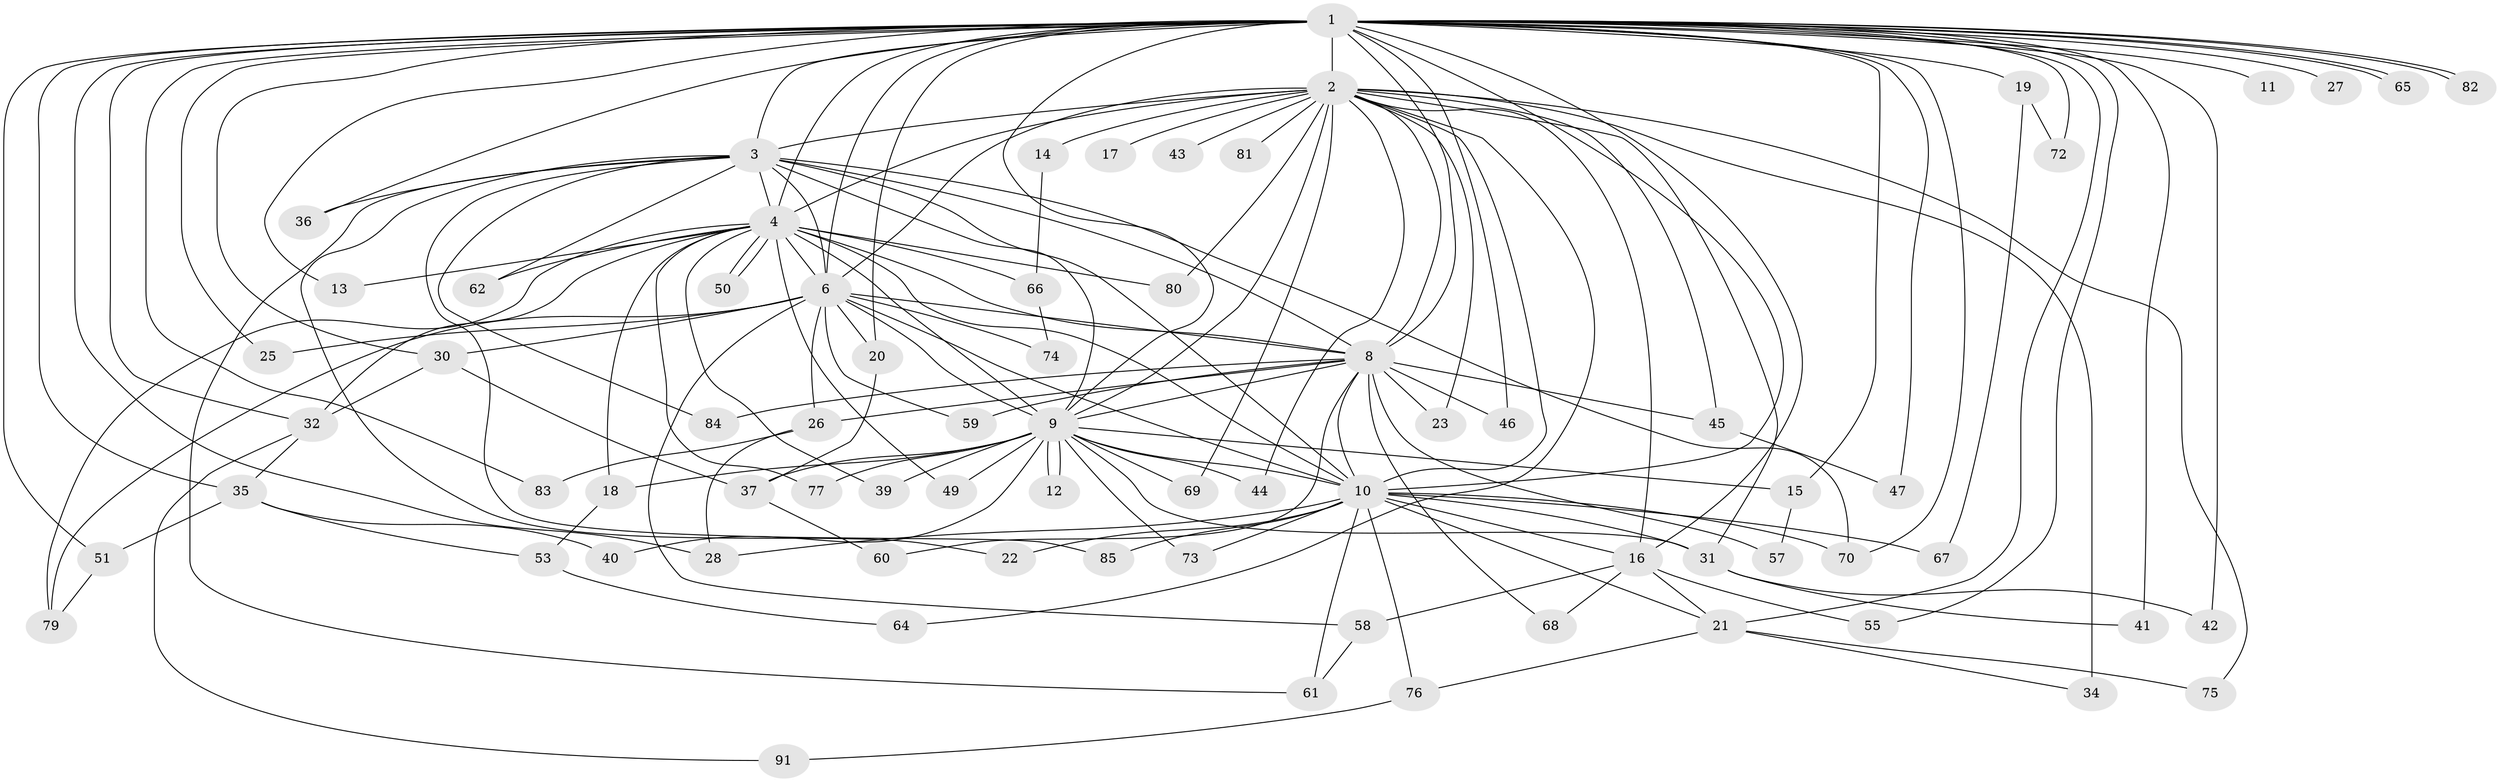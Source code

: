 // Generated by graph-tools (version 1.1) at 2025/51/02/27/25 19:51:50]
// undirected, 73 vertices, 160 edges
graph export_dot {
graph [start="1"]
  node [color=gray90,style=filled];
  1 [super="+7"];
  2 [super="+5"];
  3 [super="+52"];
  4 [super="+24"];
  6 [super="+92"];
  8 [super="+88"];
  9 [super="+71"];
  10 [super="+33"];
  11;
  12;
  13;
  14 [super="+86"];
  15 [super="+29"];
  16 [super="+54"];
  17;
  18;
  19;
  20;
  21 [super="+78"];
  22;
  23;
  25;
  26;
  27;
  28;
  30;
  31 [super="+38"];
  32 [super="+48"];
  34 [super="+56"];
  35 [super="+63"];
  36;
  37 [super="+87"];
  39;
  40;
  41;
  42;
  43;
  44;
  45;
  46;
  47;
  49;
  50;
  51;
  53;
  55;
  57;
  58 [super="+93"];
  59;
  60;
  61;
  62;
  64;
  65;
  66;
  67;
  68;
  69;
  70 [super="+90"];
  72;
  73;
  74;
  75;
  76;
  77;
  79 [super="+89"];
  80;
  81;
  82;
  83;
  84;
  85;
  91;
  1 -- 2 [weight=4];
  1 -- 3 [weight=2];
  1 -- 4 [weight=3];
  1 -- 6 [weight=2];
  1 -- 8 [weight=2];
  1 -- 9 [weight=2];
  1 -- 10 [weight=2];
  1 -- 11 [weight=2];
  1 -- 16;
  1 -- 19 [weight=2];
  1 -- 20;
  1 -- 25 [weight=2];
  1 -- 28;
  1 -- 30;
  1 -- 35 [weight=2];
  1 -- 41;
  1 -- 42;
  1 -- 46;
  1 -- 47;
  1 -- 51;
  1 -- 65;
  1 -- 65;
  1 -- 72;
  1 -- 82;
  1 -- 82;
  1 -- 83;
  1 -- 13;
  1 -- 15;
  1 -- 21;
  1 -- 27;
  1 -- 36;
  1 -- 55;
  1 -- 70;
  1 -- 32;
  2 -- 3 [weight=3];
  2 -- 4 [weight=2];
  2 -- 6 [weight=2];
  2 -- 8 [weight=2];
  2 -- 9 [weight=3];
  2 -- 10 [weight=2];
  2 -- 34 [weight=2];
  2 -- 43 [weight=2];
  2 -- 44;
  2 -- 45;
  2 -- 75;
  2 -- 81 [weight=2];
  2 -- 64;
  2 -- 69;
  2 -- 14 [weight=2];
  2 -- 80;
  2 -- 17;
  2 -- 23;
  2 -- 31;
  2 -- 16;
  3 -- 4;
  3 -- 6;
  3 -- 8;
  3 -- 9;
  3 -- 10;
  3 -- 22;
  3 -- 36;
  3 -- 61;
  3 -- 62;
  3 -- 70;
  3 -- 84;
  3 -- 85;
  4 -- 6;
  4 -- 8 [weight=2];
  4 -- 9;
  4 -- 10;
  4 -- 13;
  4 -- 18;
  4 -- 39;
  4 -- 49;
  4 -- 50;
  4 -- 50;
  4 -- 62;
  4 -- 77;
  4 -- 80;
  4 -- 79;
  4 -- 32;
  4 -- 66;
  6 -- 8;
  6 -- 9;
  6 -- 10;
  6 -- 20;
  6 -- 26;
  6 -- 30;
  6 -- 58;
  6 -- 59;
  6 -- 74;
  6 -- 79;
  6 -- 25;
  8 -- 9;
  8 -- 10;
  8 -- 23;
  8 -- 26;
  8 -- 45;
  8 -- 46;
  8 -- 57;
  8 -- 59;
  8 -- 60;
  8 -- 68;
  8 -- 84;
  9 -- 10;
  9 -- 12;
  9 -- 12;
  9 -- 15 [weight=2];
  9 -- 18;
  9 -- 31;
  9 -- 39;
  9 -- 40;
  9 -- 44;
  9 -- 49;
  9 -- 69;
  9 -- 73;
  9 -- 77;
  9 -- 37;
  10 -- 16;
  10 -- 21;
  10 -- 22;
  10 -- 61;
  10 -- 67;
  10 -- 70;
  10 -- 73;
  10 -- 76;
  10 -- 85;
  10 -- 28;
  10 -- 31;
  14 -- 66;
  15 -- 57;
  16 -- 21;
  16 -- 68;
  16 -- 55;
  16 -- 58;
  18 -- 53;
  19 -- 67;
  19 -- 72;
  20 -- 37;
  21 -- 34;
  21 -- 75;
  21 -- 76;
  26 -- 28;
  26 -- 83;
  30 -- 32;
  30 -- 37;
  31 -- 41;
  31 -- 42;
  32 -- 35;
  32 -- 91;
  35 -- 40;
  35 -- 51;
  35 -- 53;
  37 -- 60;
  45 -- 47;
  51 -- 79;
  53 -- 64;
  58 -- 61;
  66 -- 74;
  76 -- 91;
}
